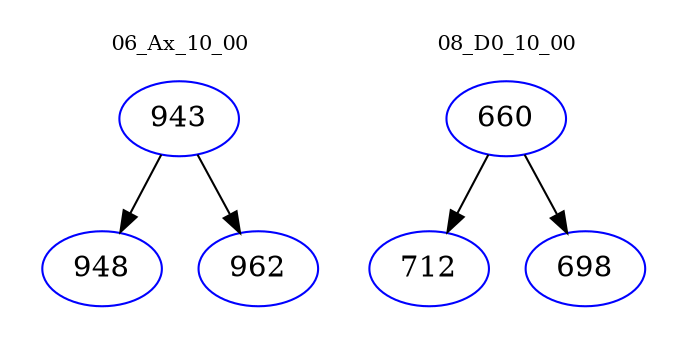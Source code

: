 digraph{
subgraph cluster_0 {
color = white
label = "06_Ax_10_00";
fontsize=10;
T0_943 [label="943", color="blue"]
T0_943 -> T0_948 [color="black"]
T0_948 [label="948", color="blue"]
T0_943 -> T0_962 [color="black"]
T0_962 [label="962", color="blue"]
}
subgraph cluster_1 {
color = white
label = "08_D0_10_00";
fontsize=10;
T1_660 [label="660", color="blue"]
T1_660 -> T1_712 [color="black"]
T1_712 [label="712", color="blue"]
T1_660 -> T1_698 [color="black"]
T1_698 [label="698", color="blue"]
}
}

